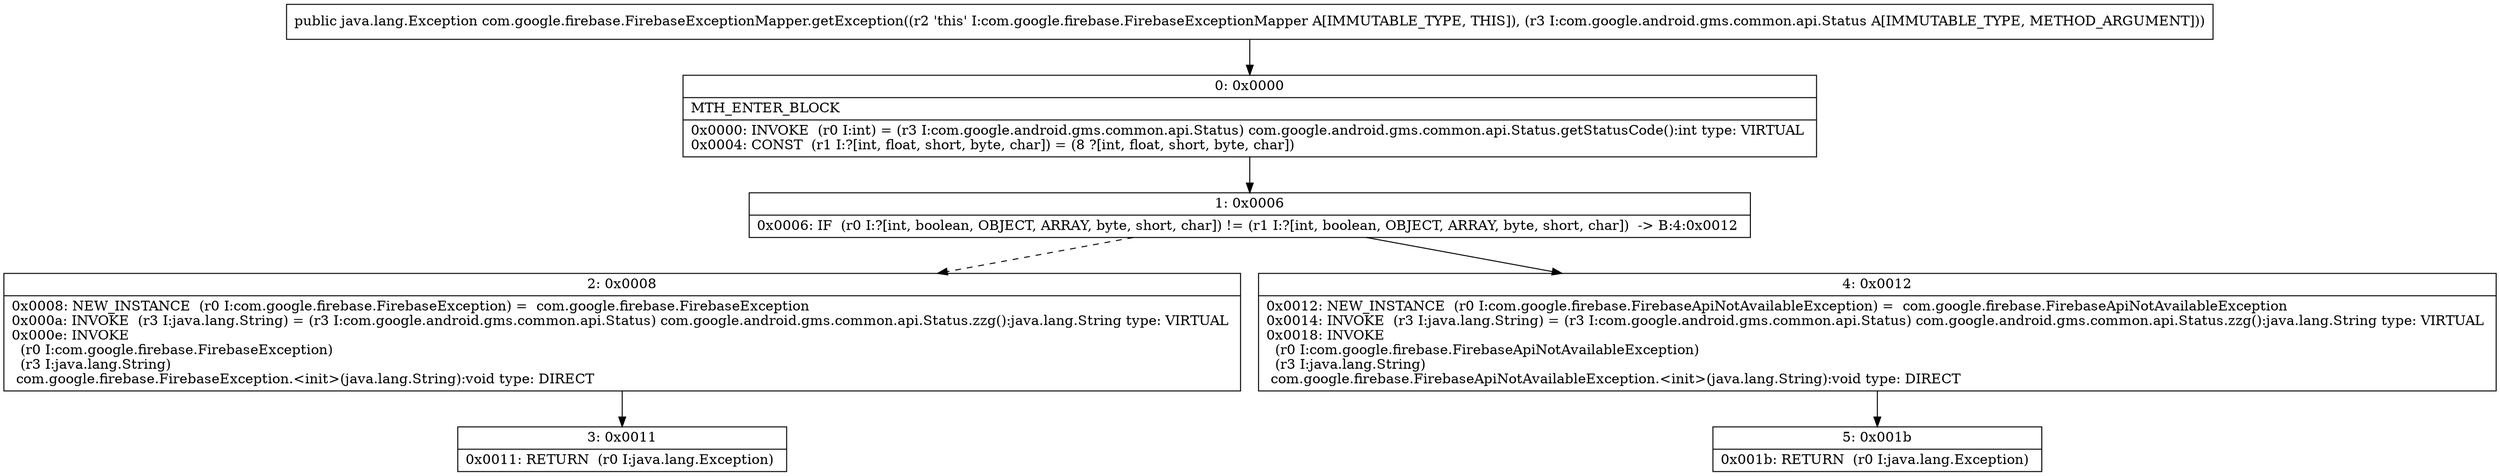 digraph "CFG forcom.google.firebase.FirebaseExceptionMapper.getException(Lcom\/google\/android\/gms\/common\/api\/Status;)Ljava\/lang\/Exception;" {
Node_0 [shape=record,label="{0\:\ 0x0000|MTH_ENTER_BLOCK\l|0x0000: INVOKE  (r0 I:int) = (r3 I:com.google.android.gms.common.api.Status) com.google.android.gms.common.api.Status.getStatusCode():int type: VIRTUAL \l0x0004: CONST  (r1 I:?[int, float, short, byte, char]) = (8 ?[int, float, short, byte, char]) \l}"];
Node_1 [shape=record,label="{1\:\ 0x0006|0x0006: IF  (r0 I:?[int, boolean, OBJECT, ARRAY, byte, short, char]) != (r1 I:?[int, boolean, OBJECT, ARRAY, byte, short, char])  \-\> B:4:0x0012 \l}"];
Node_2 [shape=record,label="{2\:\ 0x0008|0x0008: NEW_INSTANCE  (r0 I:com.google.firebase.FirebaseException) =  com.google.firebase.FirebaseException \l0x000a: INVOKE  (r3 I:java.lang.String) = (r3 I:com.google.android.gms.common.api.Status) com.google.android.gms.common.api.Status.zzg():java.lang.String type: VIRTUAL \l0x000e: INVOKE  \l  (r0 I:com.google.firebase.FirebaseException)\l  (r3 I:java.lang.String)\l com.google.firebase.FirebaseException.\<init\>(java.lang.String):void type: DIRECT \l}"];
Node_3 [shape=record,label="{3\:\ 0x0011|0x0011: RETURN  (r0 I:java.lang.Exception) \l}"];
Node_4 [shape=record,label="{4\:\ 0x0012|0x0012: NEW_INSTANCE  (r0 I:com.google.firebase.FirebaseApiNotAvailableException) =  com.google.firebase.FirebaseApiNotAvailableException \l0x0014: INVOKE  (r3 I:java.lang.String) = (r3 I:com.google.android.gms.common.api.Status) com.google.android.gms.common.api.Status.zzg():java.lang.String type: VIRTUAL \l0x0018: INVOKE  \l  (r0 I:com.google.firebase.FirebaseApiNotAvailableException)\l  (r3 I:java.lang.String)\l com.google.firebase.FirebaseApiNotAvailableException.\<init\>(java.lang.String):void type: DIRECT \l}"];
Node_5 [shape=record,label="{5\:\ 0x001b|0x001b: RETURN  (r0 I:java.lang.Exception) \l}"];
MethodNode[shape=record,label="{public java.lang.Exception com.google.firebase.FirebaseExceptionMapper.getException((r2 'this' I:com.google.firebase.FirebaseExceptionMapper A[IMMUTABLE_TYPE, THIS]), (r3 I:com.google.android.gms.common.api.Status A[IMMUTABLE_TYPE, METHOD_ARGUMENT])) }"];
MethodNode -> Node_0;
Node_0 -> Node_1;
Node_1 -> Node_2[style=dashed];
Node_1 -> Node_4;
Node_2 -> Node_3;
Node_4 -> Node_5;
}

